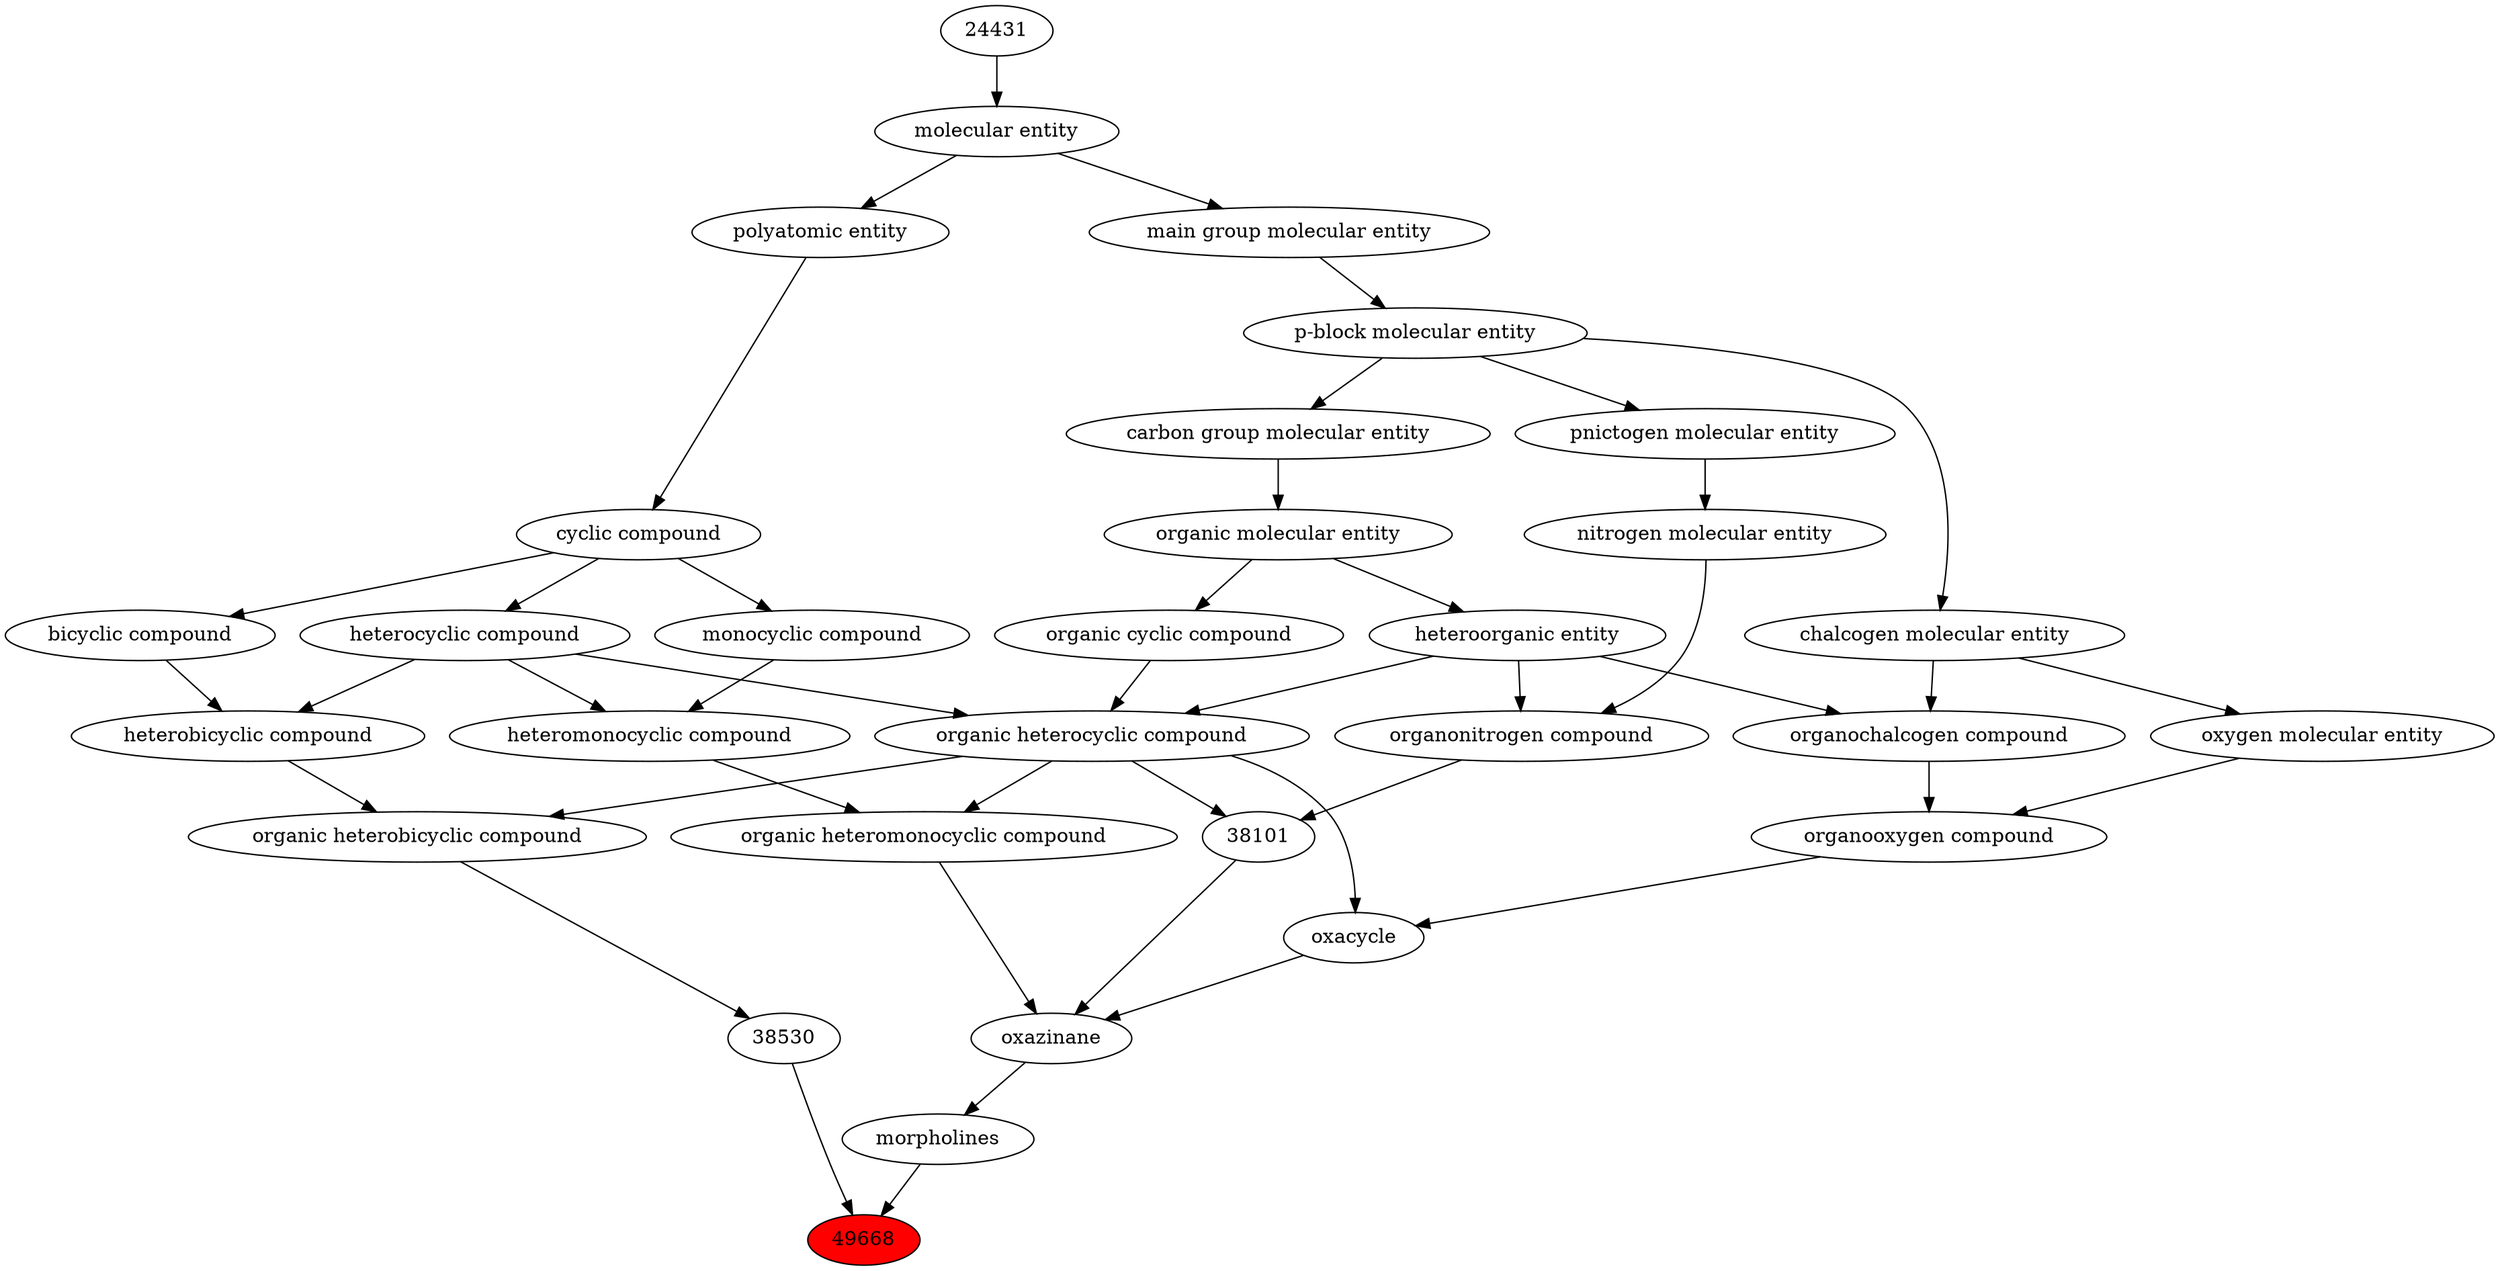 digraph tree{ 
49668 [label="49668" fillcolor=red style=filled]
38530 -> 49668
38785 -> 49668
38530 [label="38530"]
27171 -> 38530
38785 [label="morpholines"]
46952 -> 38785
27171 [label="organic heterobicyclic compound"]
33672 -> 27171
24532 -> 27171
46952 [label="oxazinane"]
25693 -> 46952
38101 -> 46952
38104 -> 46952
33672 [label="heterobicyclic compound"]
33636 -> 33672
5686 -> 33672
24532 [label="organic heterocyclic compound"]
33285 -> 24532
33832 -> 24532
5686 -> 24532
25693 [label="organic heteromonocyclic compound"]
33670 -> 25693
24532 -> 25693
38101 [label="38101"]
24532 -> 38101
35352 -> 38101
38104 [label="oxacycle"]
24532 -> 38104
36963 -> 38104
33636 [label="bicyclic compound"]
33595 -> 33636
5686 [label="heterocyclic compound"]
33595 -> 5686
33285 [label="heteroorganic entity"]
50860 -> 33285
33832 [label="organic cyclic compound"]
50860 -> 33832
33670 [label="heteromonocyclic compound"]
5686 -> 33670
33661 -> 33670
35352 [label="organonitrogen compound"]
51143 -> 35352
33285 -> 35352
36963 [label="organooxygen compound"]
36962 -> 36963
25806 -> 36963
33595 [label="cyclic compound"]
36357 -> 33595
50860 [label="organic molecular entity"]
33582 -> 50860
33661 [label="monocyclic compound"]
33595 -> 33661
51143 [label="nitrogen molecular entity"]
33302 -> 51143
36962 [label="organochalcogen compound"]
33285 -> 36962
33304 -> 36962
25806 [label="oxygen molecular entity"]
33304 -> 25806
36357 [label="polyatomic entity"]
23367 -> 36357
33582 [label="carbon group molecular entity"]
33675 -> 33582
33302 [label="pnictogen molecular entity"]
33675 -> 33302
33304 [label="chalcogen molecular entity"]
33675 -> 33304
23367 [label="molecular entity"]
24431 -> 23367
33675 [label="p-block molecular entity"]
33579 -> 33675
24431 [label="24431"]
33579 [label="main group molecular entity"]
23367 -> 33579
}
